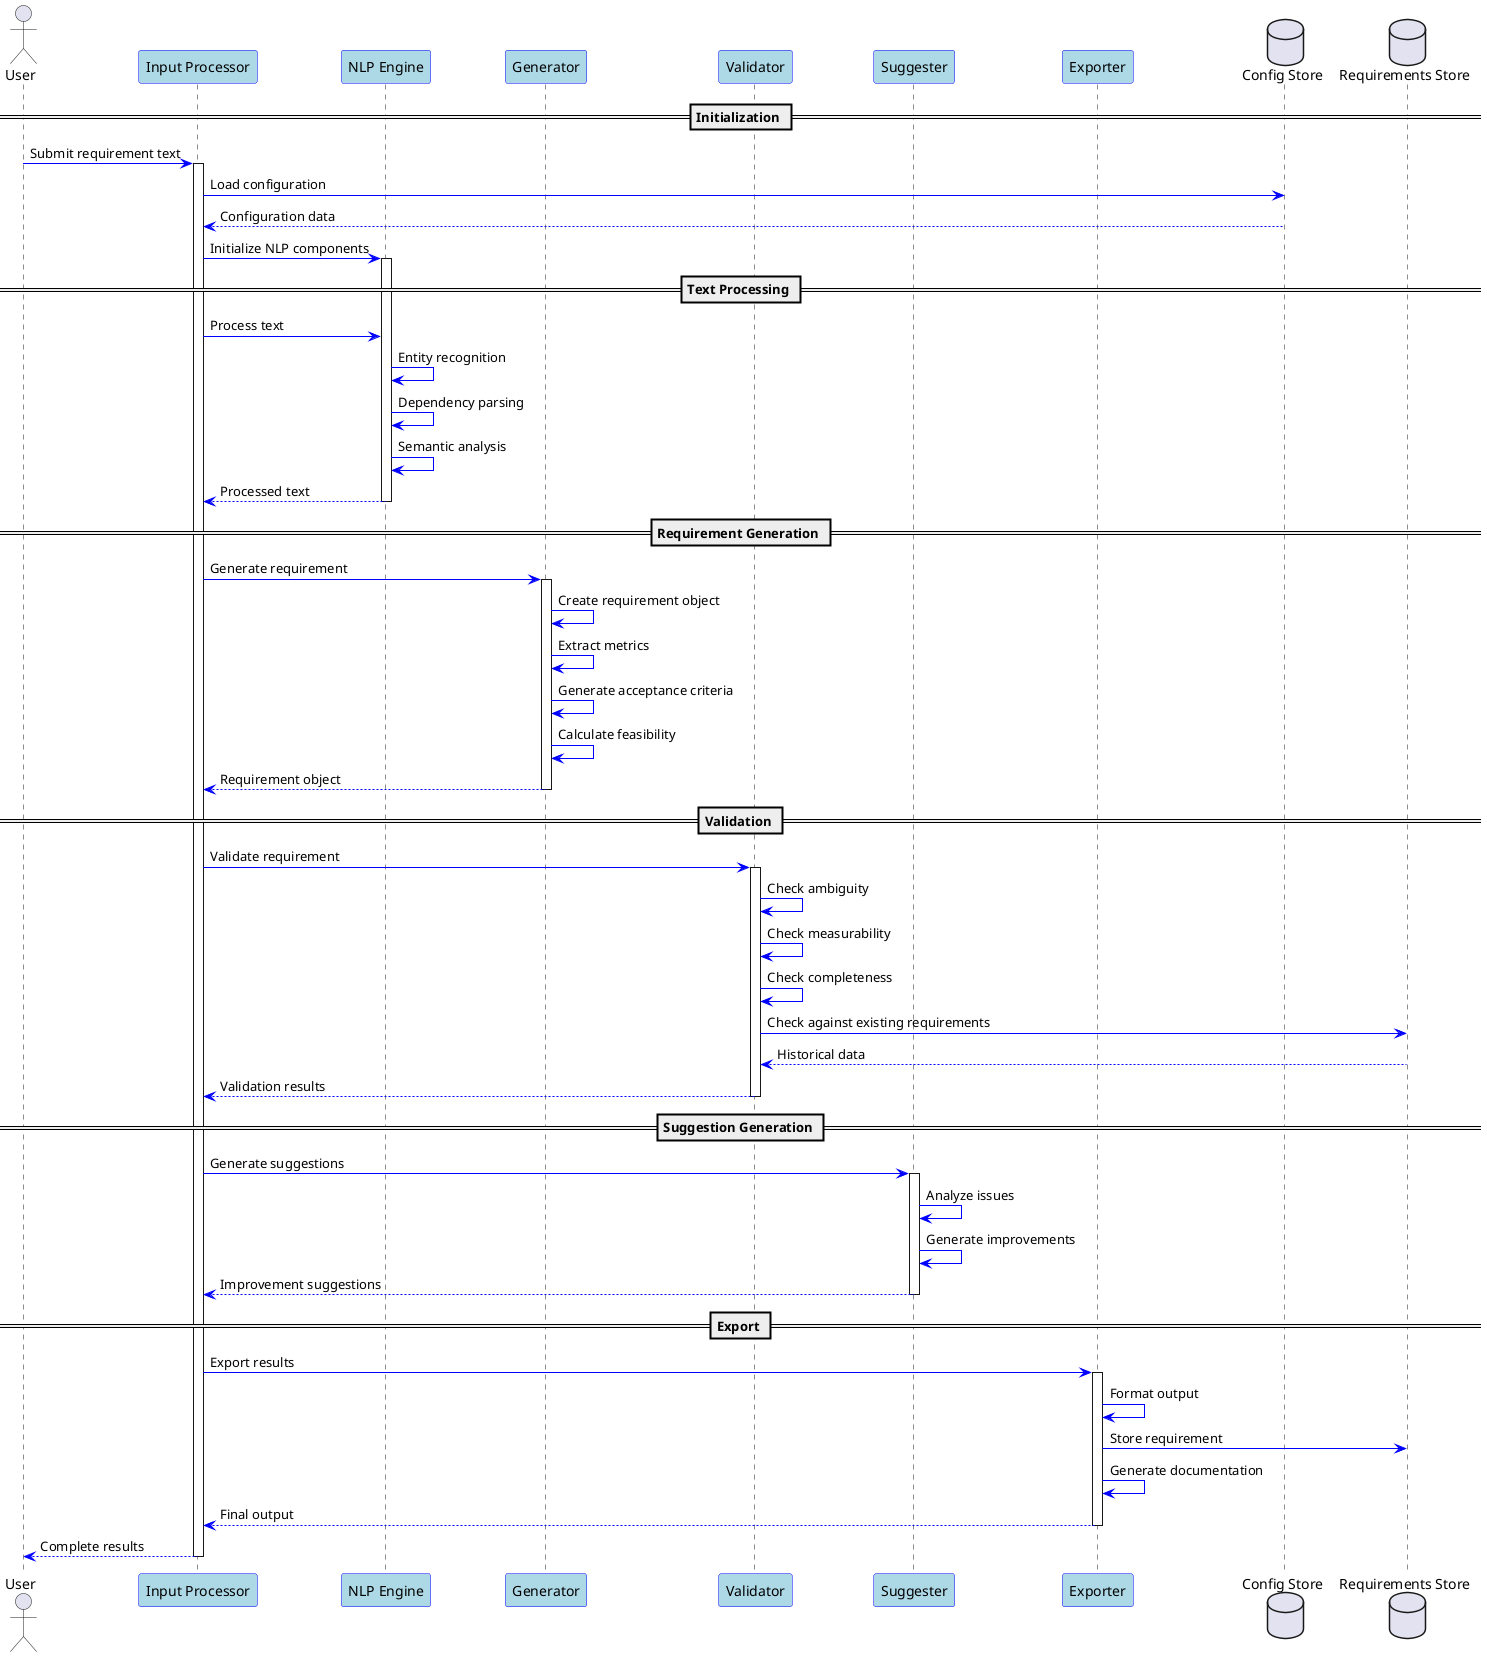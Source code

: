 @startuml Requirements Bot Sequence

skinparam sequence {
    ParticipantBackgroundColor LightBlue
    ParticipantBorderColor Blue
    ArrowColor Blue
}

actor User
participant "Input Processor" as Input
participant "NLP Engine" as NLP
participant "Generator" as Gen
participant "Validator" as Val
participant "Suggester" as Sug
participant "Exporter" as Exp
database "Config Store" as Config
database "Requirements Store" as Store

== Initialization ==
User -> Input: Submit requirement text
activate Input
Input -> Config: Load configuration
Config --> Input: Configuration data
Input -> NLP: Initialize NLP components
activate NLP

== Text Processing ==
Input -> NLP: Process text
NLP -> NLP: Entity recognition
NLP -> NLP: Dependency parsing
NLP -> NLP: Semantic analysis
NLP --> Input: Processed text
deactivate NLP

== Requirement Generation ==
Input -> Gen: Generate requirement
activate Gen
Gen -> Gen: Create requirement object
Gen -> Gen: Extract metrics
Gen -> Gen: Generate acceptance criteria
Gen -> Gen: Calculate feasibility
Gen --> Input: Requirement object
deactivate Gen

== Validation ==
Input -> Val: Validate requirement
activate Val
Val -> Val: Check ambiguity
Val -> Val: Check measurability
Val -> Val: Check completeness
Val -> Store: Check against existing requirements
Store --> Val: Historical data
Val --> Input: Validation results
deactivate Val

== Suggestion Generation ==
Input -> Sug: Generate suggestions
activate Sug
Sug -> Sug: Analyze issues
Sug -> Sug: Generate improvements
Sug --> Input: Improvement suggestions
deactivate Sug

== Export ==
Input -> Exp: Export results
activate Exp
Exp -> Exp: Format output
Exp -> Store: Store requirement
Exp -> Exp: Generate documentation
Exp --> Input: Final output
deactivate Exp

Input --> User: Complete results
deactivate Input

@enduml
